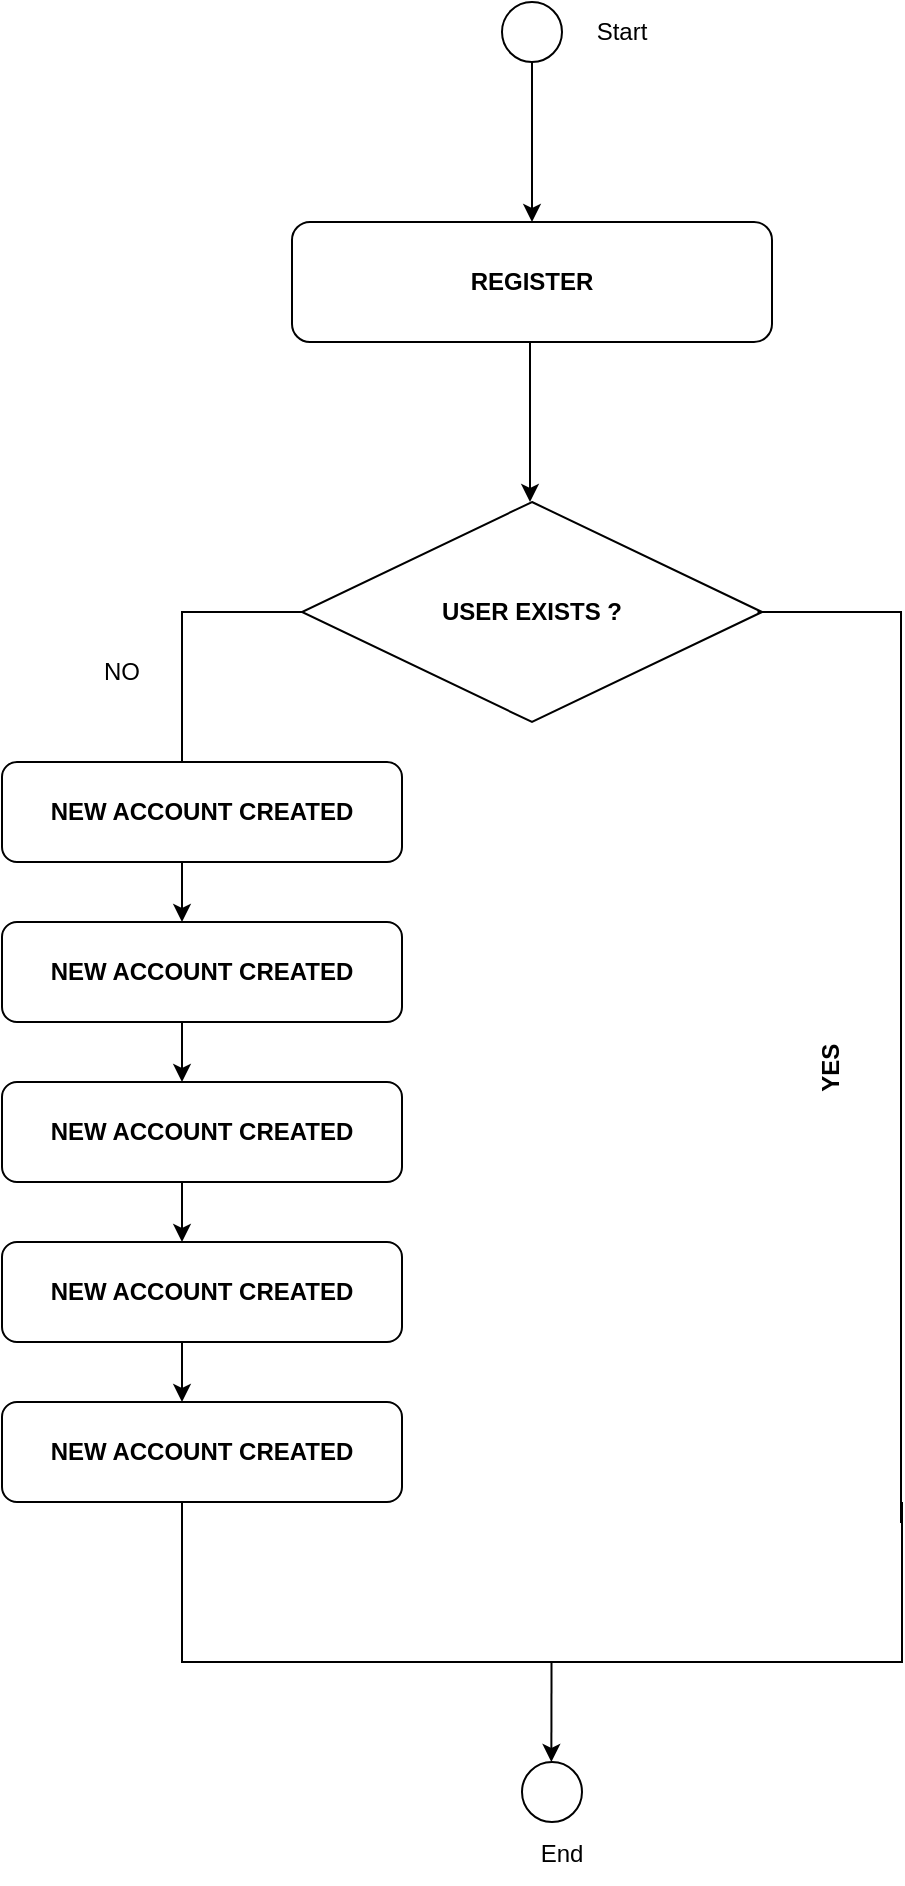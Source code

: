 <mxfile version="22.1.3" type="github">
  <diagram name="Page-1" id="lfn5ZAQ8hsB1twAiaaxd">
    <mxGraphModel dx="1134" dy="606" grid="1" gridSize="10" guides="1" tooltips="1" connect="1" arrows="1" fold="1" page="1" pageScale="1" pageWidth="850" pageHeight="1100" math="0" shadow="0">
      <root>
        <mxCell id="0" />
        <mxCell id="1" parent="0" />
        <mxCell id="KA6sO3sFNKFK0WLOKIiQ-12" value="" style="endArrow=classic;html=1;rounded=0;" edge="1" parent="1">
          <mxGeometry width="50" height="50" relative="1" as="geometry">
            <mxPoint x="424" y="410" as="sourcePoint" />
            <mxPoint x="424" y="490" as="targetPoint" />
          </mxGeometry>
        </mxCell>
        <mxCell id="KA6sO3sFNKFK0WLOKIiQ-15" value="" style="ellipse;whiteSpace=wrap;html=1;aspect=fixed;" vertex="1" parent="1">
          <mxGeometry x="410" y="240" width="30" height="30" as="geometry" />
        </mxCell>
        <mxCell id="KA6sO3sFNKFK0WLOKIiQ-16" value="" style="endArrow=classic;html=1;rounded=0;" edge="1" parent="1">
          <mxGeometry width="50" height="50" relative="1" as="geometry">
            <mxPoint x="425" y="270" as="sourcePoint" />
            <mxPoint x="425" y="350" as="targetPoint" />
          </mxGeometry>
        </mxCell>
        <mxCell id="KA6sO3sFNKFK0WLOKIiQ-17" value="&lt;p align=&quot;center&quot; class=&quot;MsoNormal&quot;&gt;&lt;b&gt;REGISTER&lt;/b&gt;&lt;/p&gt;" style="rounded=1;whiteSpace=wrap;html=1;" vertex="1" parent="1">
          <mxGeometry x="305" y="350" width="240" height="60" as="geometry" />
        </mxCell>
        <mxCell id="KA6sO3sFNKFK0WLOKIiQ-18" value="&lt;p align=&quot;center&quot; class=&quot;MsoNormal&quot;&gt;&lt;b&gt;USER EXISTS ?&lt;/b&gt;&lt;/p&gt;" style="rhombus;whiteSpace=wrap;html=1;" vertex="1" parent="1">
          <mxGeometry x="310" y="490" width="230" height="110" as="geometry" />
        </mxCell>
        <mxCell id="KA6sO3sFNKFK0WLOKIiQ-19" value="&lt;p align=&quot;center&quot; class=&quot;MsoNormal&quot;&gt;&lt;b&gt;NEW ACCOUNT CREATED&lt;/b&gt;&lt;/p&gt;" style="rounded=1;whiteSpace=wrap;html=1;" vertex="1" parent="1">
          <mxGeometry x="160" y="620" width="200" height="50" as="geometry" />
        </mxCell>
        <mxCell id="KA6sO3sFNKFK0WLOKIiQ-20" value="" style="shape=partialRectangle;whiteSpace=wrap;html=1;bottom=0;right=0;fillColor=none;" vertex="1" parent="1">
          <mxGeometry x="250" y="545" width="60" height="75" as="geometry" />
        </mxCell>
        <mxCell id="KA6sO3sFNKFK0WLOKIiQ-24" value="&lt;b&gt;YES&lt;/b&gt;" style="shape=partialRectangle;whiteSpace=wrap;html=1;top=0;left=0;fillColor=none;rotation=-90;" vertex="1" parent="1">
          <mxGeometry x="346.38" y="736.88" width="455" height="71.25" as="geometry" />
        </mxCell>
        <mxCell id="KA6sO3sFNKFK0WLOKIiQ-27" value="" style="strokeWidth=1;html=1;shape=mxgraph.flowchart.annotation_1;align=left;pointerEvents=1;direction=south;rotation=-180;" vertex="1" parent="1">
          <mxGeometry x="250" y="990" width="360" height="80" as="geometry" />
        </mxCell>
        <mxCell id="KA6sO3sFNKFK0WLOKIiQ-29" value="" style="ellipse;whiteSpace=wrap;html=1;aspect=fixed;" vertex="1" parent="1">
          <mxGeometry x="420" y="1120" width="30" height="30" as="geometry" />
        </mxCell>
        <mxCell id="KA6sO3sFNKFK0WLOKIiQ-30" value="End" style="text;html=1;strokeColor=none;fillColor=none;align=center;verticalAlign=middle;whiteSpace=wrap;rounded=0;" vertex="1" parent="1">
          <mxGeometry x="410" y="1151" width="60" height="30" as="geometry" />
        </mxCell>
        <mxCell id="KA6sO3sFNKFK0WLOKIiQ-31" value="Start" style="text;html=1;strokeColor=none;fillColor=none;align=center;verticalAlign=middle;whiteSpace=wrap;rounded=0;" vertex="1" parent="1">
          <mxGeometry x="440" y="240" width="60" height="30" as="geometry" />
        </mxCell>
        <mxCell id="KA6sO3sFNKFK0WLOKIiQ-32" value="NO" style="text;html=1;strokeColor=none;fillColor=none;align=center;verticalAlign=middle;whiteSpace=wrap;rounded=0;" vertex="1" parent="1">
          <mxGeometry x="190" y="560" width="60" height="30" as="geometry" />
        </mxCell>
        <mxCell id="KA6sO3sFNKFK0WLOKIiQ-34" value="&lt;p align=&quot;center&quot; class=&quot;MsoNormal&quot;&gt;&lt;b&gt;NEW ACCOUNT CREATED&lt;/b&gt;&lt;/p&gt;" style="rounded=1;whiteSpace=wrap;html=1;" vertex="1" parent="1">
          <mxGeometry x="160" y="700" width="200" height="50" as="geometry" />
        </mxCell>
        <mxCell id="KA6sO3sFNKFK0WLOKIiQ-35" value="&lt;p align=&quot;center&quot; class=&quot;MsoNormal&quot;&gt;&lt;b&gt;NEW ACCOUNT CREATED&lt;/b&gt;&lt;/p&gt;" style="rounded=1;whiteSpace=wrap;html=1;" vertex="1" parent="1">
          <mxGeometry x="160" y="780" width="200" height="50" as="geometry" />
        </mxCell>
        <mxCell id="KA6sO3sFNKFK0WLOKIiQ-36" value="&lt;p align=&quot;center&quot; class=&quot;MsoNormal&quot;&gt;&lt;b&gt;NEW ACCOUNT CREATED&lt;/b&gt;&lt;/p&gt;" style="rounded=1;whiteSpace=wrap;html=1;" vertex="1" parent="1">
          <mxGeometry x="160" y="860" width="200" height="50" as="geometry" />
        </mxCell>
        <mxCell id="KA6sO3sFNKFK0WLOKIiQ-37" value="&lt;p align=&quot;center&quot; class=&quot;MsoNormal&quot;&gt;&lt;b&gt;NEW ACCOUNT CREATED&lt;/b&gt;&lt;/p&gt;" style="rounded=1;whiteSpace=wrap;html=1;" vertex="1" parent="1">
          <mxGeometry x="160" y="940" width="200" height="50" as="geometry" />
        </mxCell>
        <mxCell id="KA6sO3sFNKFK0WLOKIiQ-50" value="" style="endArrow=classic;html=1;rounded=0;" edge="1" parent="1">
          <mxGeometry width="50" height="50" relative="1" as="geometry">
            <mxPoint x="250" y="670" as="sourcePoint" />
            <mxPoint x="250" y="700" as="targetPoint" />
          </mxGeometry>
        </mxCell>
        <mxCell id="KA6sO3sFNKFK0WLOKIiQ-51" value="" style="endArrow=classic;html=1;rounded=0;" edge="1" parent="1">
          <mxGeometry width="50" height="50" relative="1" as="geometry">
            <mxPoint x="250" y="750" as="sourcePoint" />
            <mxPoint x="250" y="780" as="targetPoint" />
          </mxGeometry>
        </mxCell>
        <mxCell id="KA6sO3sFNKFK0WLOKIiQ-52" value="" style="endArrow=classic;html=1;rounded=0;" edge="1" parent="1">
          <mxGeometry width="50" height="50" relative="1" as="geometry">
            <mxPoint x="250" y="910" as="sourcePoint" />
            <mxPoint x="250" y="940" as="targetPoint" />
          </mxGeometry>
        </mxCell>
        <mxCell id="KA6sO3sFNKFK0WLOKIiQ-53" value="" style="endArrow=classic;html=1;rounded=0;" edge="1" parent="1">
          <mxGeometry width="50" height="50" relative="1" as="geometry">
            <mxPoint x="250" y="830" as="sourcePoint" />
            <mxPoint x="250" y="860" as="targetPoint" />
          </mxGeometry>
        </mxCell>
        <mxCell id="KA6sO3sFNKFK0WLOKIiQ-54" value="" style="endArrow=classic;html=1;rounded=0;entryX=-0.625;entryY=0.513;entryDx=0;entryDy=0;entryPerimeter=0;" edge="1" parent="1" target="KA6sO3sFNKFK0WLOKIiQ-27">
          <mxGeometry width="50" height="50" relative="1" as="geometry">
            <mxPoint x="434.76" y="1070" as="sourcePoint" />
            <mxPoint x="434.76" y="1100" as="targetPoint" />
          </mxGeometry>
        </mxCell>
      </root>
    </mxGraphModel>
  </diagram>
</mxfile>
